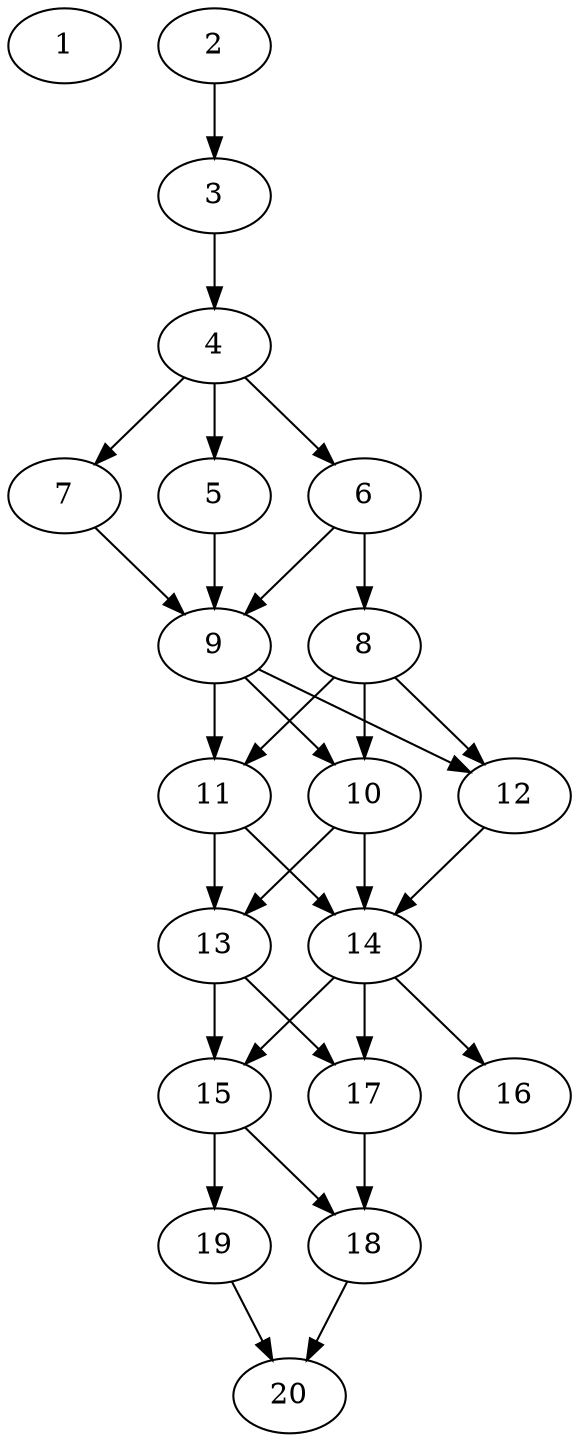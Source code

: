 // DAG automatically generated by daggen at Sat Jul 27 15:36:52 2019
// ./daggen --dot -n 20 --ccr 0.4 --fat 0.4 --regular 0.5 --density 0.8 --mindata 5242880 --maxdata 52428800 
digraph G {
  1 [size="18419200", alpha="0.04", expect_size="7367680"] 
  2 [size="125570560", alpha="0.16", expect_size="50228224"] 
  2 -> 3 [size ="50228224"]
  3 [size="84288000", alpha="0.00", expect_size="33715200"] 
  3 -> 4 [size ="33715200"]
  4 [size="66068480", alpha="0.16", expect_size="26427392"] 
  4 -> 5 [size ="26427392"]
  4 -> 6 [size ="26427392"]
  4 -> 7 [size ="26427392"]
  5 [size="100367360", alpha="0.12", expect_size="40146944"] 
  5 -> 9 [size ="40146944"]
  6 [size="122439680", alpha="0.10", expect_size="48975872"] 
  6 -> 8 [size ="48975872"]
  6 -> 9 [size ="48975872"]
  7 [size="72476160", alpha="0.04", expect_size="28990464"] 
  7 -> 9 [size ="28990464"]
  8 [size="123886080", alpha="0.07", expect_size="49554432"] 
  8 -> 10 [size ="49554432"]
  8 -> 11 [size ="49554432"]
  8 -> 12 [size ="49554432"]
  9 [size="77337600", alpha="0.03", expect_size="30935040"] 
  9 -> 10 [size ="30935040"]
  9 -> 11 [size ="30935040"]
  9 -> 12 [size ="30935040"]
  10 [size="102236160", alpha="0.10", expect_size="40894464"] 
  10 -> 13 [size ="40894464"]
  10 -> 14 [size ="40894464"]
  11 [size="60884480", alpha="0.00", expect_size="24353792"] 
  11 -> 13 [size ="24353792"]
  11 -> 14 [size ="24353792"]
  12 [size="83732480", alpha="0.13", expect_size="33492992"] 
  12 -> 14 [size ="33492992"]
  13 [size="60958720", alpha="0.19", expect_size="24383488"] 
  13 -> 15 [size ="24383488"]
  13 -> 17 [size ="24383488"]
  14 [size="61076480", alpha="0.06", expect_size="24430592"] 
  14 -> 15 [size ="24430592"]
  14 -> 16 [size ="24430592"]
  14 -> 17 [size ="24430592"]
  15 [size="37273600", alpha="0.01", expect_size="14909440"] 
  15 -> 18 [size ="14909440"]
  15 -> 19 [size ="14909440"]
  16 [size="105955840", alpha="0.08", expect_size="42382336"] 
  17 [size="49520640", alpha="0.20", expect_size="19808256"] 
  17 -> 18 [size ="19808256"]
  18 [size="74744320", alpha="0.13", expect_size="29897728"] 
  18 -> 20 [size ="29897728"]
  19 [size="118248960", alpha="0.12", expect_size="47299584"] 
  19 -> 20 [size ="47299584"]
  20 [size="19509760", alpha="0.07", expect_size="7803904"] 
}

